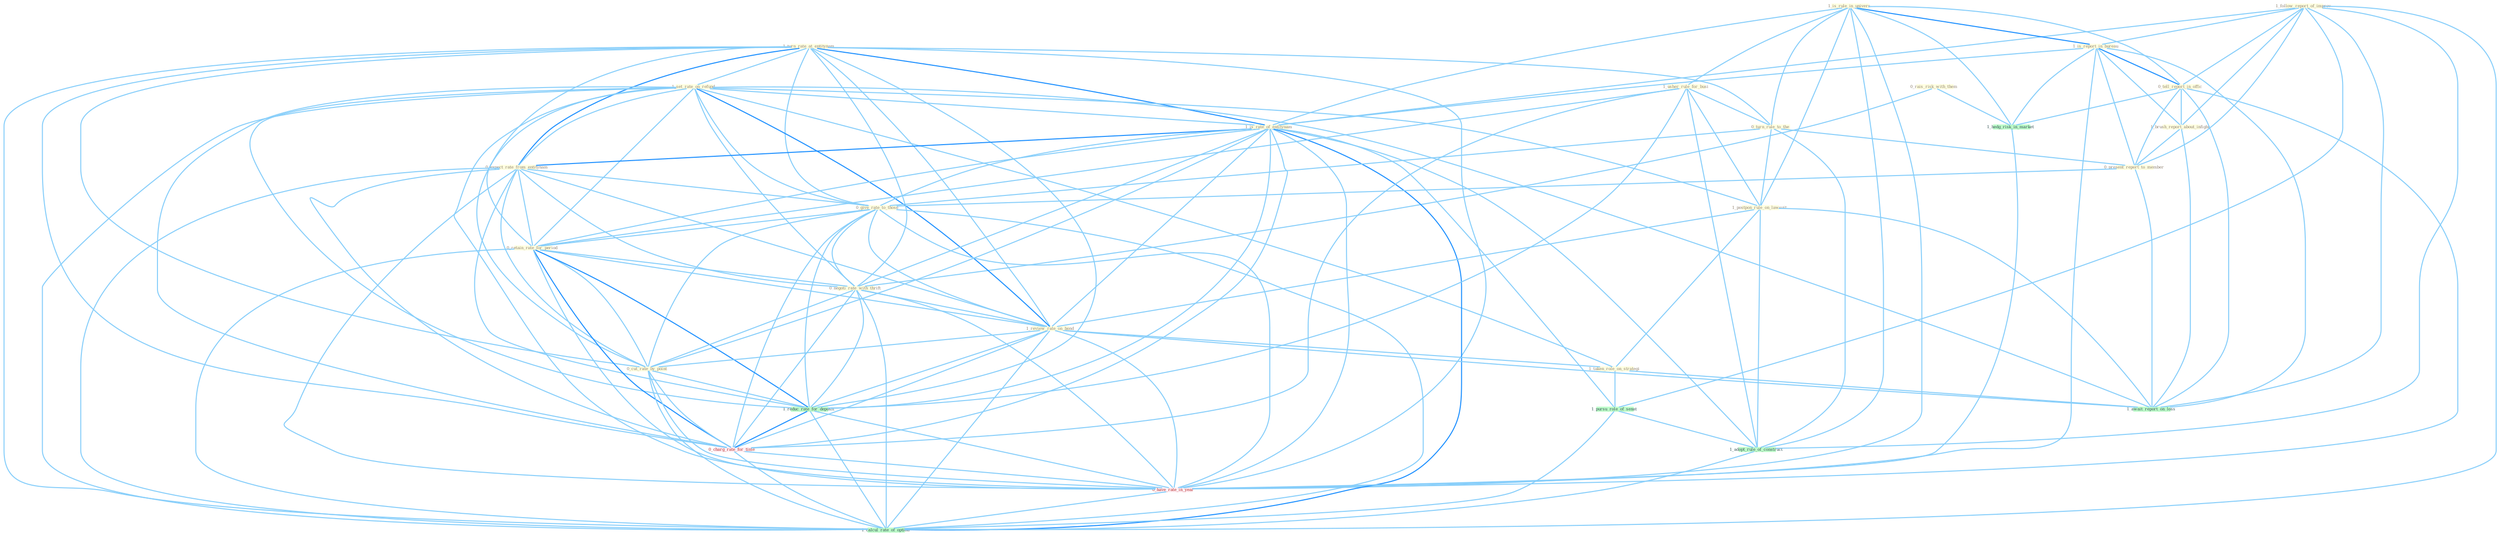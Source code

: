 Graph G{ 
    node
    [shape=polygon,style=filled,width=.5,height=.06,color="#BDFCC9",fixedsize=true,fontsize=4,
    fontcolor="#2f4f4f"];
    {node
    [color="#ffffe0", fontcolor="#8b7d6b"] "1_turn_rate_at_entitynam " "1_follow_report_of_improv " "1_is_rule_in_univers " "1_is_report_in_bureau " "0_rais_risk_with_them " "0_tell_report_in_offic " "1_set_rate_on_refund " "1_is_rate_of_entitynam " "1_usher_rule_for_busi " "0_expect_rate_from_entitynam " "1_brush_report_about_infight " "0_turn_rule_to_the " "1_postpon_rule_on_lawsuit " "0_present_report_to_member " "0_give_rate_to_those " "0_retain_rate_for_period " "0_negoti_rate_with_thrift " "1_review_rate_on_bond " "1_taken_role_on_strategi " "0_cut_rate_by_point "}
{node [color="#fff0f5", fontcolor="#b22222"] "0_charg_rate_for_time " "0_have_rate_in_year "}
edge [color="#B0E2FF"];

	"1_turn_rate_at_entitynam " -- "1_set_rate_on_refund " [w="1", color="#87cefa" ];
	"1_turn_rate_at_entitynam " -- "1_is_rate_of_entitynam " [w="2", color="#1e90ff" , len=0.8];
	"1_turn_rate_at_entitynam " -- "0_expect_rate_from_entitynam " [w="2", color="#1e90ff" , len=0.8];
	"1_turn_rate_at_entitynam " -- "0_turn_rule_to_the " [w="1", color="#87cefa" ];
	"1_turn_rate_at_entitynam " -- "0_give_rate_to_those " [w="1", color="#87cefa" ];
	"1_turn_rate_at_entitynam " -- "0_retain_rate_for_period " [w="1", color="#87cefa" ];
	"1_turn_rate_at_entitynam " -- "0_negoti_rate_with_thrift " [w="1", color="#87cefa" ];
	"1_turn_rate_at_entitynam " -- "1_review_rate_on_bond " [w="1", color="#87cefa" ];
	"1_turn_rate_at_entitynam " -- "0_cut_rate_by_point " [w="1", color="#87cefa" ];
	"1_turn_rate_at_entitynam " -- "1_reduc_rate_for_deposit " [w="1", color="#87cefa" ];
	"1_turn_rate_at_entitynam " -- "0_charg_rate_for_time " [w="1", color="#87cefa" ];
	"1_turn_rate_at_entitynam " -- "0_have_rate_in_year " [w="1", color="#87cefa" ];
	"1_turn_rate_at_entitynam " -- "1_calcul_rate_of_option " [w="1", color="#87cefa" ];
	"1_follow_report_of_improv " -- "1_is_report_in_bureau " [w="1", color="#87cefa" ];
	"1_follow_report_of_improv " -- "0_tell_report_in_offic " [w="1", color="#87cefa" ];
	"1_follow_report_of_improv " -- "1_is_rate_of_entitynam " [w="1", color="#87cefa" ];
	"1_follow_report_of_improv " -- "1_brush_report_about_infight " [w="1", color="#87cefa" ];
	"1_follow_report_of_improv " -- "0_present_report_to_member " [w="1", color="#87cefa" ];
	"1_follow_report_of_improv " -- "1_pursu_role_of_senat " [w="1", color="#87cefa" ];
	"1_follow_report_of_improv " -- "1_await_report_on_loss " [w="1", color="#87cefa" ];
	"1_follow_report_of_improv " -- "1_adopt_rule_of_construct " [w="1", color="#87cefa" ];
	"1_follow_report_of_improv " -- "1_calcul_rate_of_option " [w="1", color="#87cefa" ];
	"1_is_rule_in_univers " -- "1_is_report_in_bureau " [w="2", color="#1e90ff" , len=0.8];
	"1_is_rule_in_univers " -- "0_tell_report_in_offic " [w="1", color="#87cefa" ];
	"1_is_rule_in_univers " -- "1_is_rate_of_entitynam " [w="1", color="#87cefa" ];
	"1_is_rule_in_univers " -- "1_usher_rule_for_busi " [w="1", color="#87cefa" ];
	"1_is_rule_in_univers " -- "0_turn_rule_to_the " [w="1", color="#87cefa" ];
	"1_is_rule_in_univers " -- "1_postpon_rule_on_lawsuit " [w="1", color="#87cefa" ];
	"1_is_rule_in_univers " -- "1_adopt_rule_of_construct " [w="1", color="#87cefa" ];
	"1_is_rule_in_univers " -- "1_hedg_risk_in_market " [w="1", color="#87cefa" ];
	"1_is_rule_in_univers " -- "0_have_rate_in_year " [w="1", color="#87cefa" ];
	"1_is_report_in_bureau " -- "0_tell_report_in_offic " [w="2", color="#1e90ff" , len=0.8];
	"1_is_report_in_bureau " -- "1_is_rate_of_entitynam " [w="1", color="#87cefa" ];
	"1_is_report_in_bureau " -- "1_brush_report_about_infight " [w="1", color="#87cefa" ];
	"1_is_report_in_bureau " -- "0_present_report_to_member " [w="1", color="#87cefa" ];
	"1_is_report_in_bureau " -- "1_await_report_on_loss " [w="1", color="#87cefa" ];
	"1_is_report_in_bureau " -- "1_hedg_risk_in_market " [w="1", color="#87cefa" ];
	"1_is_report_in_bureau " -- "0_have_rate_in_year " [w="1", color="#87cefa" ];
	"0_rais_risk_with_them " -- "0_negoti_rate_with_thrift " [w="1", color="#87cefa" ];
	"0_rais_risk_with_them " -- "1_hedg_risk_in_market " [w="1", color="#87cefa" ];
	"0_tell_report_in_offic " -- "1_brush_report_about_infight " [w="1", color="#87cefa" ];
	"0_tell_report_in_offic " -- "0_present_report_to_member " [w="1", color="#87cefa" ];
	"0_tell_report_in_offic " -- "1_await_report_on_loss " [w="1", color="#87cefa" ];
	"0_tell_report_in_offic " -- "1_hedg_risk_in_market " [w="1", color="#87cefa" ];
	"0_tell_report_in_offic " -- "0_have_rate_in_year " [w="1", color="#87cefa" ];
	"1_set_rate_on_refund " -- "1_is_rate_of_entitynam " [w="1", color="#87cefa" ];
	"1_set_rate_on_refund " -- "0_expect_rate_from_entitynam " [w="1", color="#87cefa" ];
	"1_set_rate_on_refund " -- "1_postpon_rule_on_lawsuit " [w="1", color="#87cefa" ];
	"1_set_rate_on_refund " -- "0_give_rate_to_those " [w="1", color="#87cefa" ];
	"1_set_rate_on_refund " -- "0_retain_rate_for_period " [w="1", color="#87cefa" ];
	"1_set_rate_on_refund " -- "0_negoti_rate_with_thrift " [w="1", color="#87cefa" ];
	"1_set_rate_on_refund " -- "1_review_rate_on_bond " [w="2", color="#1e90ff" , len=0.8];
	"1_set_rate_on_refund " -- "1_taken_role_on_strategi " [w="1", color="#87cefa" ];
	"1_set_rate_on_refund " -- "0_cut_rate_by_point " [w="1", color="#87cefa" ];
	"1_set_rate_on_refund " -- "1_await_report_on_loss " [w="1", color="#87cefa" ];
	"1_set_rate_on_refund " -- "1_reduc_rate_for_deposit " [w="1", color="#87cefa" ];
	"1_set_rate_on_refund " -- "0_charg_rate_for_time " [w="1", color="#87cefa" ];
	"1_set_rate_on_refund " -- "0_have_rate_in_year " [w="1", color="#87cefa" ];
	"1_set_rate_on_refund " -- "1_calcul_rate_of_option " [w="1", color="#87cefa" ];
	"1_is_rate_of_entitynam " -- "0_expect_rate_from_entitynam " [w="2", color="#1e90ff" , len=0.8];
	"1_is_rate_of_entitynam " -- "0_give_rate_to_those " [w="1", color="#87cefa" ];
	"1_is_rate_of_entitynam " -- "0_retain_rate_for_period " [w="1", color="#87cefa" ];
	"1_is_rate_of_entitynam " -- "0_negoti_rate_with_thrift " [w="1", color="#87cefa" ];
	"1_is_rate_of_entitynam " -- "1_review_rate_on_bond " [w="1", color="#87cefa" ];
	"1_is_rate_of_entitynam " -- "0_cut_rate_by_point " [w="1", color="#87cefa" ];
	"1_is_rate_of_entitynam " -- "1_pursu_role_of_senat " [w="1", color="#87cefa" ];
	"1_is_rate_of_entitynam " -- "1_reduc_rate_for_deposit " [w="1", color="#87cefa" ];
	"1_is_rate_of_entitynam " -- "0_charg_rate_for_time " [w="1", color="#87cefa" ];
	"1_is_rate_of_entitynam " -- "1_adopt_rule_of_construct " [w="1", color="#87cefa" ];
	"1_is_rate_of_entitynam " -- "0_have_rate_in_year " [w="1", color="#87cefa" ];
	"1_is_rate_of_entitynam " -- "1_calcul_rate_of_option " [w="2", color="#1e90ff" , len=0.8];
	"1_usher_rule_for_busi " -- "0_turn_rule_to_the " [w="1", color="#87cefa" ];
	"1_usher_rule_for_busi " -- "1_postpon_rule_on_lawsuit " [w="1", color="#87cefa" ];
	"1_usher_rule_for_busi " -- "0_retain_rate_for_period " [w="1", color="#87cefa" ];
	"1_usher_rule_for_busi " -- "1_reduc_rate_for_deposit " [w="1", color="#87cefa" ];
	"1_usher_rule_for_busi " -- "0_charg_rate_for_time " [w="1", color="#87cefa" ];
	"1_usher_rule_for_busi " -- "1_adopt_rule_of_construct " [w="1", color="#87cefa" ];
	"0_expect_rate_from_entitynam " -- "0_give_rate_to_those " [w="1", color="#87cefa" ];
	"0_expect_rate_from_entitynam " -- "0_retain_rate_for_period " [w="1", color="#87cefa" ];
	"0_expect_rate_from_entitynam " -- "0_negoti_rate_with_thrift " [w="1", color="#87cefa" ];
	"0_expect_rate_from_entitynam " -- "1_review_rate_on_bond " [w="1", color="#87cefa" ];
	"0_expect_rate_from_entitynam " -- "0_cut_rate_by_point " [w="1", color="#87cefa" ];
	"0_expect_rate_from_entitynam " -- "1_reduc_rate_for_deposit " [w="1", color="#87cefa" ];
	"0_expect_rate_from_entitynam " -- "0_charg_rate_for_time " [w="1", color="#87cefa" ];
	"0_expect_rate_from_entitynam " -- "0_have_rate_in_year " [w="1", color="#87cefa" ];
	"0_expect_rate_from_entitynam " -- "1_calcul_rate_of_option " [w="1", color="#87cefa" ];
	"1_brush_report_about_infight " -- "0_present_report_to_member " [w="1", color="#87cefa" ];
	"1_brush_report_about_infight " -- "1_await_report_on_loss " [w="1", color="#87cefa" ];
	"0_turn_rule_to_the " -- "1_postpon_rule_on_lawsuit " [w="1", color="#87cefa" ];
	"0_turn_rule_to_the " -- "0_present_report_to_member " [w="1", color="#87cefa" ];
	"0_turn_rule_to_the " -- "0_give_rate_to_those " [w="1", color="#87cefa" ];
	"0_turn_rule_to_the " -- "1_adopt_rule_of_construct " [w="1", color="#87cefa" ];
	"1_postpon_rule_on_lawsuit " -- "1_review_rate_on_bond " [w="1", color="#87cefa" ];
	"1_postpon_rule_on_lawsuit " -- "1_taken_role_on_strategi " [w="1", color="#87cefa" ];
	"1_postpon_rule_on_lawsuit " -- "1_await_report_on_loss " [w="1", color="#87cefa" ];
	"1_postpon_rule_on_lawsuit " -- "1_adopt_rule_of_construct " [w="1", color="#87cefa" ];
	"0_present_report_to_member " -- "0_give_rate_to_those " [w="1", color="#87cefa" ];
	"0_present_report_to_member " -- "1_await_report_on_loss " [w="1", color="#87cefa" ];
	"0_give_rate_to_those " -- "0_retain_rate_for_period " [w="1", color="#87cefa" ];
	"0_give_rate_to_those " -- "0_negoti_rate_with_thrift " [w="1", color="#87cefa" ];
	"0_give_rate_to_those " -- "1_review_rate_on_bond " [w="1", color="#87cefa" ];
	"0_give_rate_to_those " -- "0_cut_rate_by_point " [w="1", color="#87cefa" ];
	"0_give_rate_to_those " -- "1_reduc_rate_for_deposit " [w="1", color="#87cefa" ];
	"0_give_rate_to_those " -- "0_charg_rate_for_time " [w="1", color="#87cefa" ];
	"0_give_rate_to_those " -- "0_have_rate_in_year " [w="1", color="#87cefa" ];
	"0_give_rate_to_those " -- "1_calcul_rate_of_option " [w="1", color="#87cefa" ];
	"0_retain_rate_for_period " -- "0_negoti_rate_with_thrift " [w="1", color="#87cefa" ];
	"0_retain_rate_for_period " -- "1_review_rate_on_bond " [w="1", color="#87cefa" ];
	"0_retain_rate_for_period " -- "0_cut_rate_by_point " [w="1", color="#87cefa" ];
	"0_retain_rate_for_period " -- "1_reduc_rate_for_deposit " [w="2", color="#1e90ff" , len=0.8];
	"0_retain_rate_for_period " -- "0_charg_rate_for_time " [w="2", color="#1e90ff" , len=0.8];
	"0_retain_rate_for_period " -- "0_have_rate_in_year " [w="1", color="#87cefa" ];
	"0_retain_rate_for_period " -- "1_calcul_rate_of_option " [w="1", color="#87cefa" ];
	"0_negoti_rate_with_thrift " -- "1_review_rate_on_bond " [w="1", color="#87cefa" ];
	"0_negoti_rate_with_thrift " -- "0_cut_rate_by_point " [w="1", color="#87cefa" ];
	"0_negoti_rate_with_thrift " -- "1_reduc_rate_for_deposit " [w="1", color="#87cefa" ];
	"0_negoti_rate_with_thrift " -- "0_charg_rate_for_time " [w="1", color="#87cefa" ];
	"0_negoti_rate_with_thrift " -- "0_have_rate_in_year " [w="1", color="#87cefa" ];
	"0_negoti_rate_with_thrift " -- "1_calcul_rate_of_option " [w="1", color="#87cefa" ];
	"1_review_rate_on_bond " -- "1_taken_role_on_strategi " [w="1", color="#87cefa" ];
	"1_review_rate_on_bond " -- "0_cut_rate_by_point " [w="1", color="#87cefa" ];
	"1_review_rate_on_bond " -- "1_await_report_on_loss " [w="1", color="#87cefa" ];
	"1_review_rate_on_bond " -- "1_reduc_rate_for_deposit " [w="1", color="#87cefa" ];
	"1_review_rate_on_bond " -- "0_charg_rate_for_time " [w="1", color="#87cefa" ];
	"1_review_rate_on_bond " -- "0_have_rate_in_year " [w="1", color="#87cefa" ];
	"1_review_rate_on_bond " -- "1_calcul_rate_of_option " [w="1", color="#87cefa" ];
	"1_taken_role_on_strategi " -- "1_pursu_role_of_senat " [w="1", color="#87cefa" ];
	"1_taken_role_on_strategi " -- "1_await_report_on_loss " [w="1", color="#87cefa" ];
	"0_cut_rate_by_point " -- "1_reduc_rate_for_deposit " [w="1", color="#87cefa" ];
	"0_cut_rate_by_point " -- "0_charg_rate_for_time " [w="1", color="#87cefa" ];
	"0_cut_rate_by_point " -- "0_have_rate_in_year " [w="1", color="#87cefa" ];
	"0_cut_rate_by_point " -- "1_calcul_rate_of_option " [w="1", color="#87cefa" ];
	"1_pursu_role_of_senat " -- "1_adopt_rule_of_construct " [w="1", color="#87cefa" ];
	"1_pursu_role_of_senat " -- "1_calcul_rate_of_option " [w="1", color="#87cefa" ];
	"1_reduc_rate_for_deposit " -- "0_charg_rate_for_time " [w="2", color="#1e90ff" , len=0.8];
	"1_reduc_rate_for_deposit " -- "0_have_rate_in_year " [w="1", color="#87cefa" ];
	"1_reduc_rate_for_deposit " -- "1_calcul_rate_of_option " [w="1", color="#87cefa" ];
	"0_charg_rate_for_time " -- "0_have_rate_in_year " [w="1", color="#87cefa" ];
	"0_charg_rate_for_time " -- "1_calcul_rate_of_option " [w="1", color="#87cefa" ];
	"1_adopt_rule_of_construct " -- "1_calcul_rate_of_option " [w="1", color="#87cefa" ];
	"1_hedg_risk_in_market " -- "0_have_rate_in_year " [w="1", color="#87cefa" ];
	"0_have_rate_in_year " -- "1_calcul_rate_of_option " [w="1", color="#87cefa" ];
}